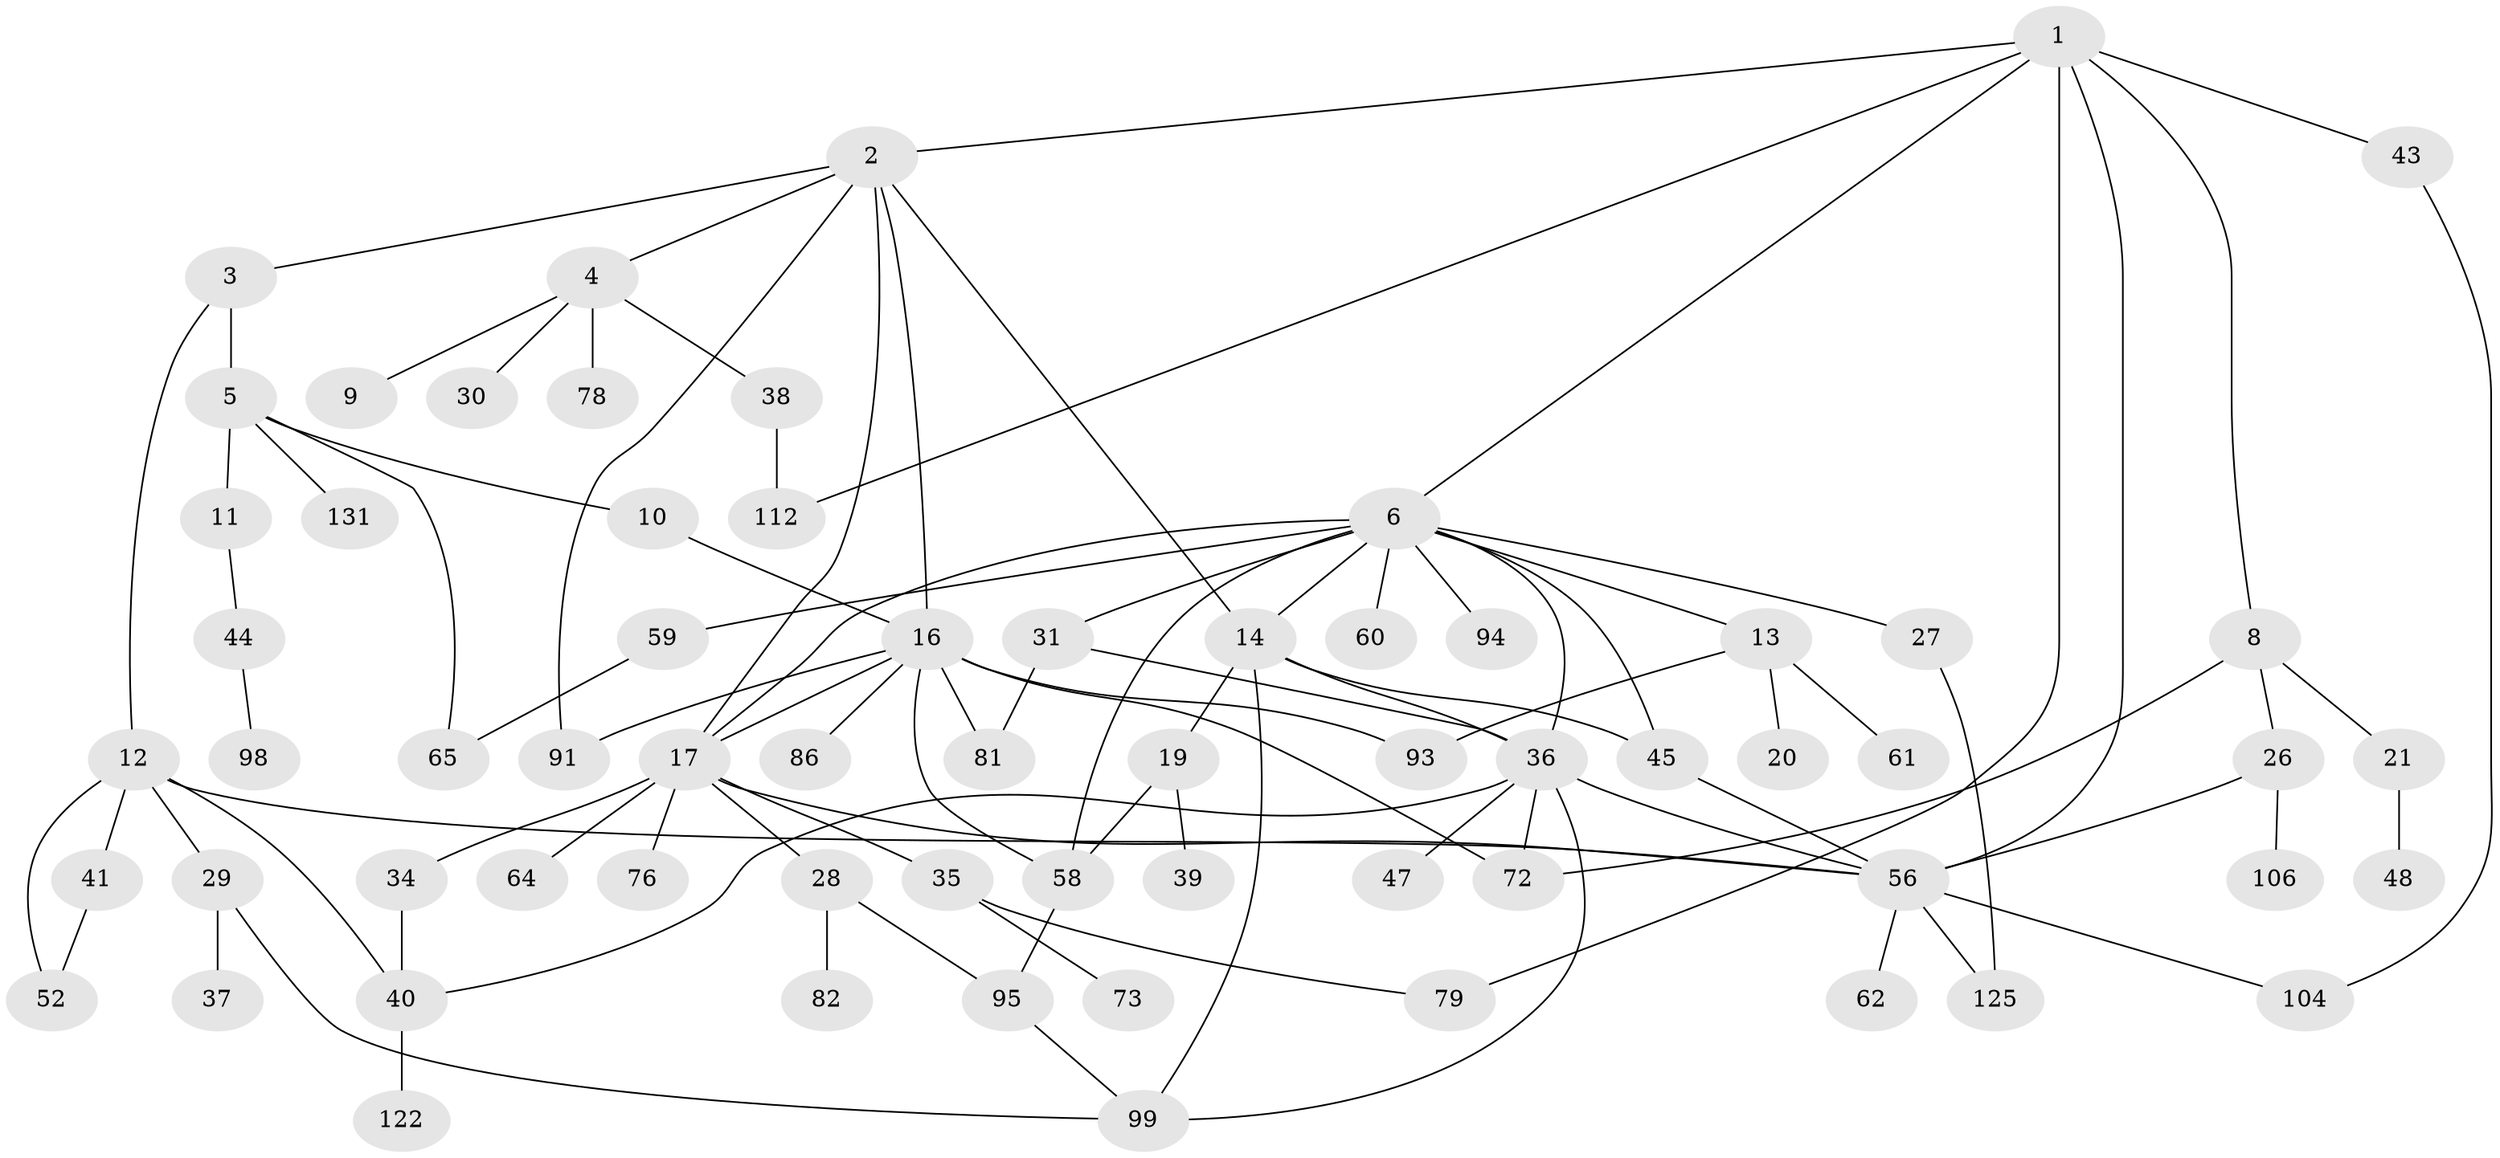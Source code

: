 // original degree distribution, {8: 0.007518796992481203, 7: 0.022556390977443608, 5: 0.045112781954887216, 10: 0.007518796992481203, 2: 0.2781954887218045, 3: 0.22556390977443608, 4: 0.08270676691729323, 6: 0.007518796992481203, 1: 0.3233082706766917}
// Generated by graph-tools (version 1.1) at 2025/13/03/09/25 04:13:27]
// undirected, 66 vertices, 96 edges
graph export_dot {
graph [start="1"]
  node [color=gray90,style=filled];
  1 [super="+63"];
  2;
  3 [super="+50+108"];
  4 [super="+7"];
  5;
  6 [super="+22"];
  8 [super="+57+46+71+83"];
  9 [super="+101"];
  10 [super="+85"];
  11 [super="+110"];
  12 [super="+54"];
  13 [super="+15+24"];
  14 [super="+77"];
  16 [super="+75+74"];
  17 [super="+49+18"];
  19;
  20 [super="+33+23"];
  21 [super="+32"];
  26;
  27;
  28;
  29;
  30;
  31;
  34 [super="+97+120"];
  35;
  36 [super="+66+69"];
  37;
  38;
  39;
  40 [super="+84+51"];
  41;
  43 [super="+53"];
  44;
  45;
  47;
  48 [super="+117"];
  52 [super="+70"];
  56 [super="+103"];
  58 [super="+133"];
  59 [super="+129"];
  60;
  61;
  62;
  64;
  65;
  72;
  73;
  76 [super="+80+102"];
  78;
  79;
  81 [super="+89"];
  82;
  86 [super="+126"];
  91;
  93 [super="+123"];
  94;
  95 [super="+96"];
  98;
  99;
  104 [super="+109"];
  106;
  112 [super="+118"];
  122;
  125 [super="+130"];
  131;
  1 -- 2;
  1 -- 6;
  1 -- 8;
  1 -- 43;
  1 -- 112;
  1 -- 79;
  1 -- 56;
  2 -- 3;
  2 -- 4;
  2 -- 14;
  2 -- 91;
  2 -- 17;
  2 -- 16;
  3 -- 5;
  3 -- 12;
  4 -- 30;
  4 -- 38;
  4 -- 78;
  4 -- 9;
  5 -- 10;
  5 -- 11;
  5 -- 65;
  5 -- 131;
  6 -- 13;
  6 -- 17;
  6 -- 45;
  6 -- 59;
  6 -- 94;
  6 -- 14;
  6 -- 58;
  6 -- 36;
  6 -- 27;
  6 -- 60;
  6 -- 31;
  8 -- 21;
  8 -- 26;
  8 -- 72;
  10 -- 16;
  11 -- 44;
  12 -- 29;
  12 -- 41;
  12 -- 40;
  12 -- 56;
  12 -- 52;
  13 -- 61;
  13 -- 93;
  13 -- 20;
  14 -- 19;
  14 -- 99;
  14 -- 36;
  14 -- 45;
  16 -- 81;
  16 -- 91;
  16 -- 93;
  16 -- 86;
  16 -- 72;
  16 -- 58;
  16 -- 17;
  17 -- 28;
  17 -- 35;
  17 -- 56;
  17 -- 64;
  17 -- 34;
  17 -- 76;
  19 -- 39;
  19 -- 58;
  21 -- 48;
  26 -- 106;
  26 -- 56;
  27 -- 125;
  28 -- 82;
  28 -- 95;
  29 -- 37;
  29 -- 99;
  31 -- 36;
  31 -- 81;
  34 -- 40;
  35 -- 73;
  35 -- 79;
  36 -- 47;
  36 -- 99;
  36 -- 56;
  36 -- 72;
  36 -- 40;
  38 -- 112;
  40 -- 122;
  41 -- 52;
  43 -- 104;
  44 -- 98;
  45 -- 56;
  56 -- 62;
  56 -- 125;
  56 -- 104;
  58 -- 95;
  59 -- 65;
  95 -- 99;
}
